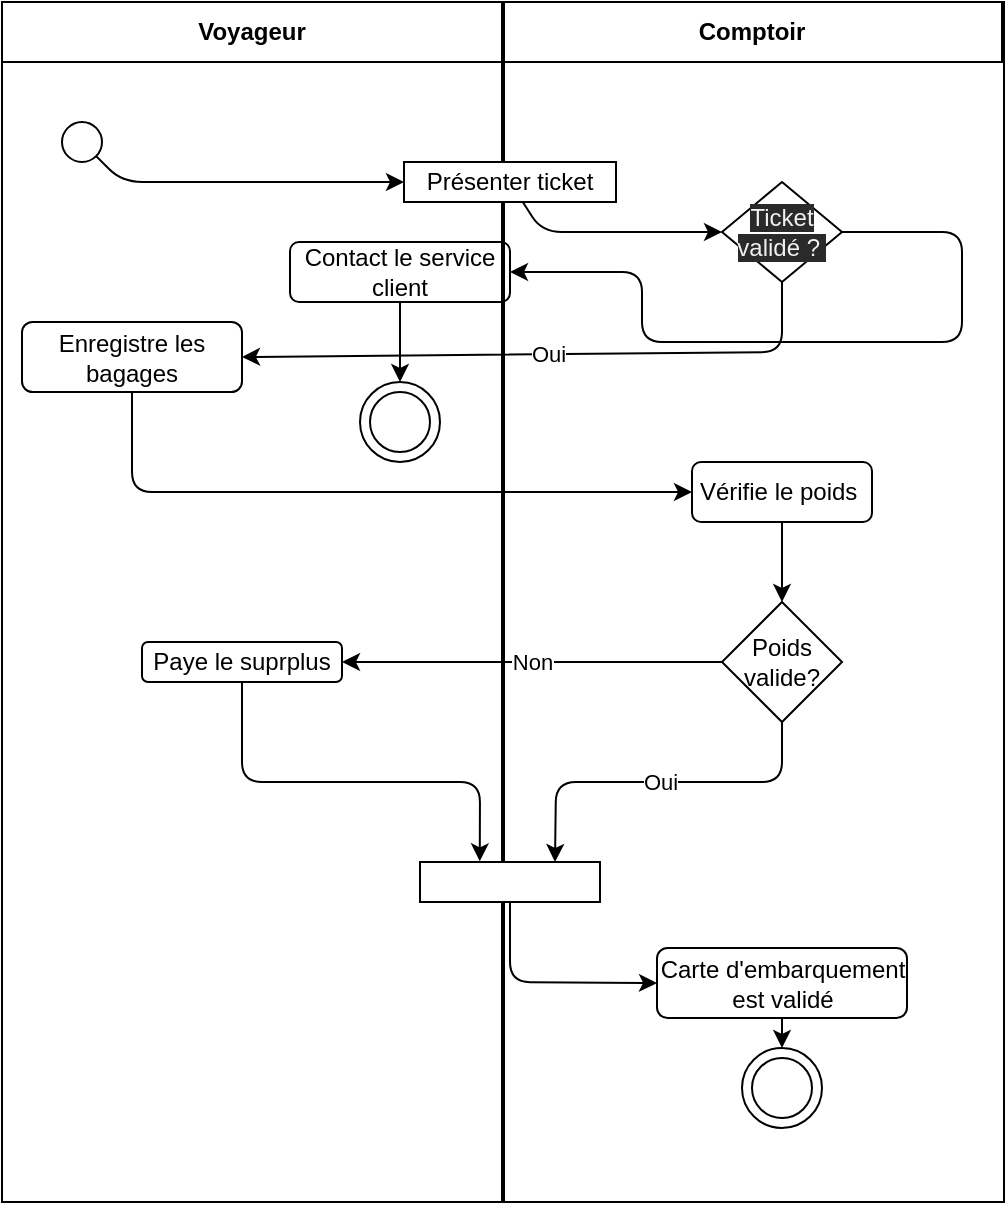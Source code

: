 <mxfile>
    <diagram id="Jm_nWhHyB-d-HpeXoTUz" name="Page-1">
        <mxGraphModel dx="484" dy="338" grid="1" gridSize="10" guides="1" tooltips="1" connect="1" arrows="1" fold="1" page="1" pageScale="1" pageWidth="827" pageHeight="1169" math="0" shadow="0">
            <root>
                <mxCell id="0"/>
                <mxCell id="1" parent="0"/>
                <mxCell id="13" value="" style="rounded=0;whiteSpace=wrap;html=1;" vertex="1" parent="1">
                    <mxGeometry x="411" y="100" width="250" height="600" as="geometry"/>
                </mxCell>
                <mxCell id="12" value="" style="rounded=0;whiteSpace=wrap;html=1;" vertex="1" parent="1">
                    <mxGeometry x="160" y="100" width="250" height="600" as="geometry"/>
                </mxCell>
                <mxCell id="10" value="&#10;&#10;Voyageur" style="swimlane;startSize=0;" vertex="1" parent="1">
                    <mxGeometry x="160" y="100" width="250" height="30" as="geometry"/>
                </mxCell>
                <mxCell id="9" value="&#10;&#10;Comptoir" style="swimlane;startSize=0;" vertex="1" parent="1">
                    <mxGeometry x="410" y="100" width="250" height="30" as="geometry"/>
                </mxCell>
                <mxCell id="16" style="edgeStyle=none;html=1;entryX=0;entryY=0.5;entryDx=0;entryDy=0;" edge="1" parent="1" source="14" target="15">
                    <mxGeometry relative="1" as="geometry">
                        <Array as="points">
                            <mxPoint x="220" y="190"/>
                        </Array>
                    </mxGeometry>
                </mxCell>
                <mxCell id="14" value="" style="ellipse;whiteSpace=wrap;html=1;aspect=fixed;" vertex="1" parent="1">
                    <mxGeometry x="190" y="160" width="20" height="20" as="geometry"/>
                </mxCell>
                <mxCell id="19" style="edgeStyle=none;html=1;entryX=0;entryY=0.5;entryDx=0;entryDy=0;" edge="1" parent="1" source="15" target="18">
                    <mxGeometry relative="1" as="geometry">
                        <Array as="points">
                            <mxPoint x="430" y="215"/>
                        </Array>
                    </mxGeometry>
                </mxCell>
                <mxCell id="15" value="Présenter ticket" style="rounded=1;whiteSpace=wrap;html=1;arcSize=0;" vertex="1" parent="1">
                    <mxGeometry x="361" y="180" width="106" height="20" as="geometry"/>
                </mxCell>
                <mxCell id="30" value="Oui" style="edgeStyle=none;html=1;entryX=1;entryY=0.5;entryDx=0;entryDy=0;" edge="1" parent="1" source="18" target="29">
                    <mxGeometry relative="1" as="geometry">
                        <Array as="points">
                            <mxPoint x="550" y="275"/>
                        </Array>
                    </mxGeometry>
                </mxCell>
                <mxCell id="47" style="edgeStyle=none;html=1;entryX=1;entryY=0.5;entryDx=0;entryDy=0;" edge="1" parent="1" source="18" target="25">
                    <mxGeometry relative="1" as="geometry">
                        <Array as="points">
                            <mxPoint x="640" y="215"/>
                            <mxPoint x="640" y="270"/>
                            <mxPoint x="480" y="270"/>
                            <mxPoint x="480" y="235"/>
                        </Array>
                    </mxGeometry>
                </mxCell>
                <mxCell id="18" value="&#10;&#10;&lt;span style=&quot;color: rgb(240, 240, 240); font-family: helvetica; font-size: 12px; font-style: normal; font-weight: 400; letter-spacing: normal; text-align: center; text-indent: 0px; text-transform: none; word-spacing: 0px; background-color: rgb(42, 42, 42); display: inline; float: none;&quot;&gt;Ticket validé ?&amp;nbsp;&lt;/span&gt;&#10;&#10;" style="rhombus;whiteSpace=wrap;html=1;" vertex="1" parent="1">
                    <mxGeometry x="520" y="190" width="60" height="50" as="geometry"/>
                </mxCell>
                <mxCell id="28" style="edgeStyle=none;html=1;" edge="1" parent="1" source="25" target="27">
                    <mxGeometry relative="1" as="geometry"/>
                </mxCell>
                <mxCell id="25" value="Contact le service client" style="rounded=1;whiteSpace=wrap;html=1;fillColor=none;gradientColor=none;" vertex="1" parent="1">
                    <mxGeometry x="304" y="220" width="110" height="30" as="geometry"/>
                </mxCell>
                <mxCell id="26" value="" style="ellipse;whiteSpace=wrap;html=1;aspect=fixed;fillColor=#FFFFFF;gradientColor=none;" vertex="1" parent="1">
                    <mxGeometry x="344" y="295" width="30" height="30" as="geometry"/>
                </mxCell>
                <mxCell id="27" value="" style="ellipse;whiteSpace=wrap;html=1;aspect=fixed;fillColor=none;gradientColor=none;" vertex="1" parent="1">
                    <mxGeometry x="339" y="290" width="40" height="40" as="geometry"/>
                </mxCell>
                <mxCell id="32" style="edgeStyle=none;html=1;entryX=0;entryY=0.5;entryDx=0;entryDy=0;" edge="1" parent="1" source="29" target="31">
                    <mxGeometry relative="1" as="geometry">
                        <Array as="points">
                            <mxPoint x="225" y="345"/>
                        </Array>
                    </mxGeometry>
                </mxCell>
                <mxCell id="29" value="Enregistre les bagages" style="rounded=1;whiteSpace=wrap;html=1;fillColor=none;gradientColor=none;" vertex="1" parent="1">
                    <mxGeometry x="170" y="260" width="110" height="35" as="geometry"/>
                </mxCell>
                <mxCell id="34" style="edgeStyle=none;html=1;entryX=0.5;entryY=0;entryDx=0;entryDy=0;" edge="1" parent="1" source="31" target="33">
                    <mxGeometry relative="1" as="geometry"/>
                </mxCell>
                <mxCell id="31" value="Vérifie le poids&amp;nbsp;" style="rounded=1;whiteSpace=wrap;html=1;fillColor=none;gradientColor=none;" vertex="1" parent="1">
                    <mxGeometry x="505" y="330" width="90" height="30" as="geometry"/>
                </mxCell>
                <mxCell id="36" value="Non" style="edgeStyle=none;html=1;entryX=1;entryY=0.5;entryDx=0;entryDy=0;" edge="1" parent="1" source="33" target="35">
                    <mxGeometry relative="1" as="geometry"/>
                </mxCell>
                <mxCell id="39" value="Oui" style="edgeStyle=none;html=1;entryX=0.75;entryY=0;entryDx=0;entryDy=0;" edge="1" parent="1" source="33" target="37">
                    <mxGeometry relative="1" as="geometry">
                        <Array as="points">
                            <mxPoint x="550" y="490"/>
                            <mxPoint x="437" y="490"/>
                        </Array>
                    </mxGeometry>
                </mxCell>
                <mxCell id="33" value="Poids valide?" style="rhombus;whiteSpace=wrap;html=1;fillColor=none;gradientColor=none;" vertex="1" parent="1">
                    <mxGeometry x="520" y="400" width="60" height="60" as="geometry"/>
                </mxCell>
                <mxCell id="38" style="edgeStyle=none;html=1;entryX=0.332;entryY=-0.016;entryDx=0;entryDy=0;entryPerimeter=0;" edge="1" parent="1" source="35" target="37">
                    <mxGeometry relative="1" as="geometry">
                        <Array as="points">
                            <mxPoint x="280" y="490"/>
                            <mxPoint x="399" y="490"/>
                        </Array>
                    </mxGeometry>
                </mxCell>
                <mxCell id="35" value="Paye le suprplus" style="rounded=1;whiteSpace=wrap;html=1;fillColor=none;gradientColor=none;" vertex="1" parent="1">
                    <mxGeometry x="230" y="420" width="100" height="20" as="geometry"/>
                </mxCell>
                <mxCell id="41" style="edgeStyle=none;html=1;entryX=0;entryY=0.5;entryDx=0;entryDy=0;" edge="1" parent="1" source="37" target="40">
                    <mxGeometry relative="1" as="geometry">
                        <Array as="points">
                            <mxPoint x="414" y="590"/>
                        </Array>
                    </mxGeometry>
                </mxCell>
                <mxCell id="37" value="" style="rounded=0;whiteSpace=wrap;html=1;fillColor=default;gradientColor=none;" vertex="1" parent="1">
                    <mxGeometry x="369" y="530" width="90" height="20" as="geometry"/>
                </mxCell>
                <mxCell id="45" style="edgeStyle=none;html=1;entryX=0.5;entryY=0;entryDx=0;entryDy=0;" edge="1" parent="1" source="40" target="42">
                    <mxGeometry relative="1" as="geometry"/>
                </mxCell>
                <mxCell id="40" value="Carte d'embarquement est validé" style="rounded=1;whiteSpace=wrap;html=1;fillColor=none;gradientColor=none;" vertex="1" parent="1">
                    <mxGeometry x="487.5" y="573" width="125" height="35" as="geometry"/>
                </mxCell>
                <mxCell id="42" value="" style="ellipse;whiteSpace=wrap;html=1;aspect=fixed;fillColor=none;gradientColor=none;" vertex="1" parent="1">
                    <mxGeometry x="530" y="623" width="40" height="40" as="geometry"/>
                </mxCell>
                <mxCell id="44" value="" style="ellipse;whiteSpace=wrap;html=1;aspect=fixed;fillColor=#FFFFFF;gradientColor=none;" vertex="1" parent="1">
                    <mxGeometry x="535" y="628" width="30" height="30" as="geometry"/>
                </mxCell>
            </root>
        </mxGraphModel>
    </diagram>
</mxfile>